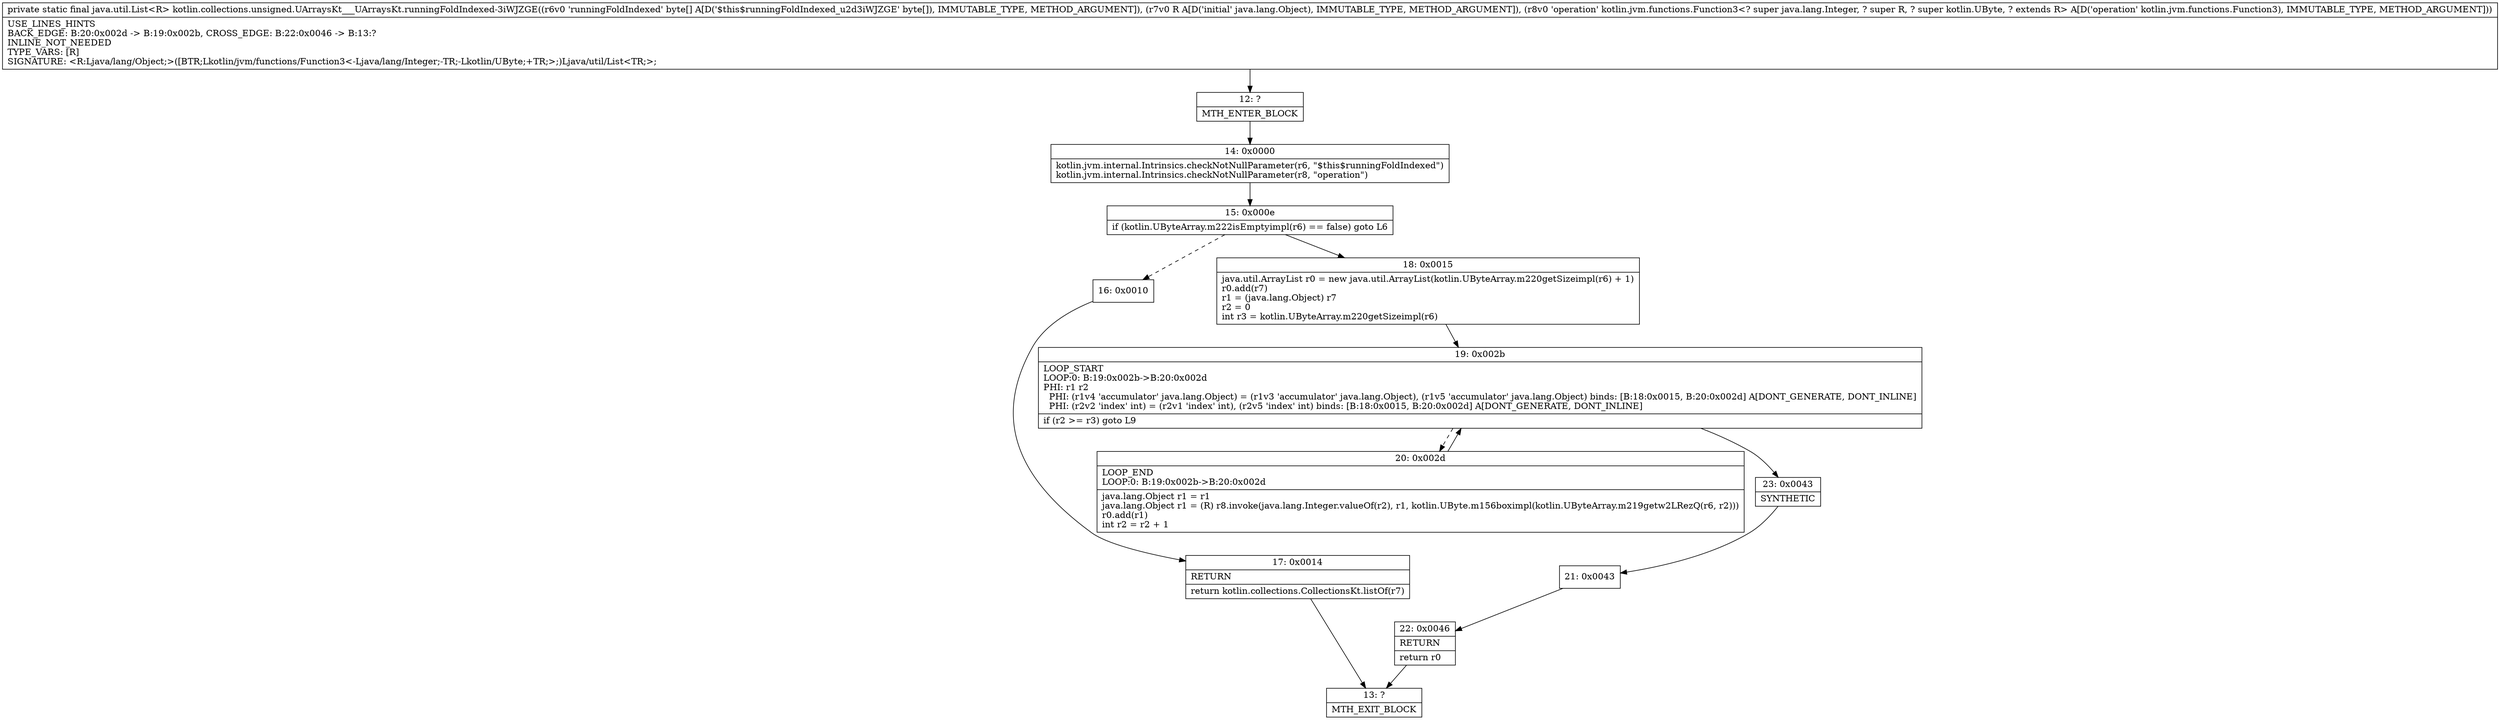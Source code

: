 digraph "CFG forkotlin.collections.unsigned.UArraysKt___UArraysKt.runningFoldIndexed\-3iWJZGE([BLjava\/lang\/Object;Lkotlin\/jvm\/functions\/Function3;)Ljava\/util\/List;" {
Node_12 [shape=record,label="{12\:\ ?|MTH_ENTER_BLOCK\l}"];
Node_14 [shape=record,label="{14\:\ 0x0000|kotlin.jvm.internal.Intrinsics.checkNotNullParameter(r6, \"$this$runningFoldIndexed\")\lkotlin.jvm.internal.Intrinsics.checkNotNullParameter(r8, \"operation\")\l}"];
Node_15 [shape=record,label="{15\:\ 0x000e|if (kotlin.UByteArray.m222isEmptyimpl(r6) == false) goto L6\l}"];
Node_16 [shape=record,label="{16\:\ 0x0010}"];
Node_17 [shape=record,label="{17\:\ 0x0014|RETURN\l|return kotlin.collections.CollectionsKt.listOf(r7)\l}"];
Node_13 [shape=record,label="{13\:\ ?|MTH_EXIT_BLOCK\l}"];
Node_18 [shape=record,label="{18\:\ 0x0015|java.util.ArrayList r0 = new java.util.ArrayList(kotlin.UByteArray.m220getSizeimpl(r6) + 1)\lr0.add(r7)\lr1 = (java.lang.Object) r7\lr2 = 0\lint r3 = kotlin.UByteArray.m220getSizeimpl(r6)\l}"];
Node_19 [shape=record,label="{19\:\ 0x002b|LOOP_START\lLOOP:0: B:19:0x002b\-\>B:20:0x002d\lPHI: r1 r2 \l  PHI: (r1v4 'accumulator' java.lang.Object) = (r1v3 'accumulator' java.lang.Object), (r1v5 'accumulator' java.lang.Object) binds: [B:18:0x0015, B:20:0x002d] A[DONT_GENERATE, DONT_INLINE]\l  PHI: (r2v2 'index' int) = (r2v1 'index' int), (r2v5 'index' int) binds: [B:18:0x0015, B:20:0x002d] A[DONT_GENERATE, DONT_INLINE]\l|if (r2 \>= r3) goto L9\l}"];
Node_20 [shape=record,label="{20\:\ 0x002d|LOOP_END\lLOOP:0: B:19:0x002b\-\>B:20:0x002d\l|java.lang.Object r1 = r1\ljava.lang.Object r1 = (R) r8.invoke(java.lang.Integer.valueOf(r2), r1, kotlin.UByte.m156boximpl(kotlin.UByteArray.m219getw2LRezQ(r6, r2)))\lr0.add(r1)\lint r2 = r2 + 1\l}"];
Node_23 [shape=record,label="{23\:\ 0x0043|SYNTHETIC\l}"];
Node_21 [shape=record,label="{21\:\ 0x0043}"];
Node_22 [shape=record,label="{22\:\ 0x0046|RETURN\l|return r0\l}"];
MethodNode[shape=record,label="{private static final java.util.List\<R\> kotlin.collections.unsigned.UArraysKt___UArraysKt.runningFoldIndexed\-3iWJZGE((r6v0 'runningFoldIndexed' byte[] A[D('$this$runningFoldIndexed_u2d3iWJZGE' byte[]), IMMUTABLE_TYPE, METHOD_ARGUMENT]), (r7v0 R A[D('initial' java.lang.Object), IMMUTABLE_TYPE, METHOD_ARGUMENT]), (r8v0 'operation' kotlin.jvm.functions.Function3\<? super java.lang.Integer, ? super R, ? super kotlin.UByte, ? extends R\> A[D('operation' kotlin.jvm.functions.Function3), IMMUTABLE_TYPE, METHOD_ARGUMENT]))  | USE_LINES_HINTS\lBACK_EDGE: B:20:0x002d \-\> B:19:0x002b, CROSS_EDGE: B:22:0x0046 \-\> B:13:?\lINLINE_NOT_NEEDED\lTYPE_VARS: [R]\lSIGNATURE: \<R:Ljava\/lang\/Object;\>([BTR;Lkotlin\/jvm\/functions\/Function3\<\-Ljava\/lang\/Integer;\-TR;\-Lkotlin\/UByte;+TR;\>;)Ljava\/util\/List\<TR;\>;\l}"];
MethodNode -> Node_12;Node_12 -> Node_14;
Node_14 -> Node_15;
Node_15 -> Node_16[style=dashed];
Node_15 -> Node_18;
Node_16 -> Node_17;
Node_17 -> Node_13;
Node_18 -> Node_19;
Node_19 -> Node_20[style=dashed];
Node_19 -> Node_23;
Node_20 -> Node_19;
Node_23 -> Node_21;
Node_21 -> Node_22;
Node_22 -> Node_13;
}

